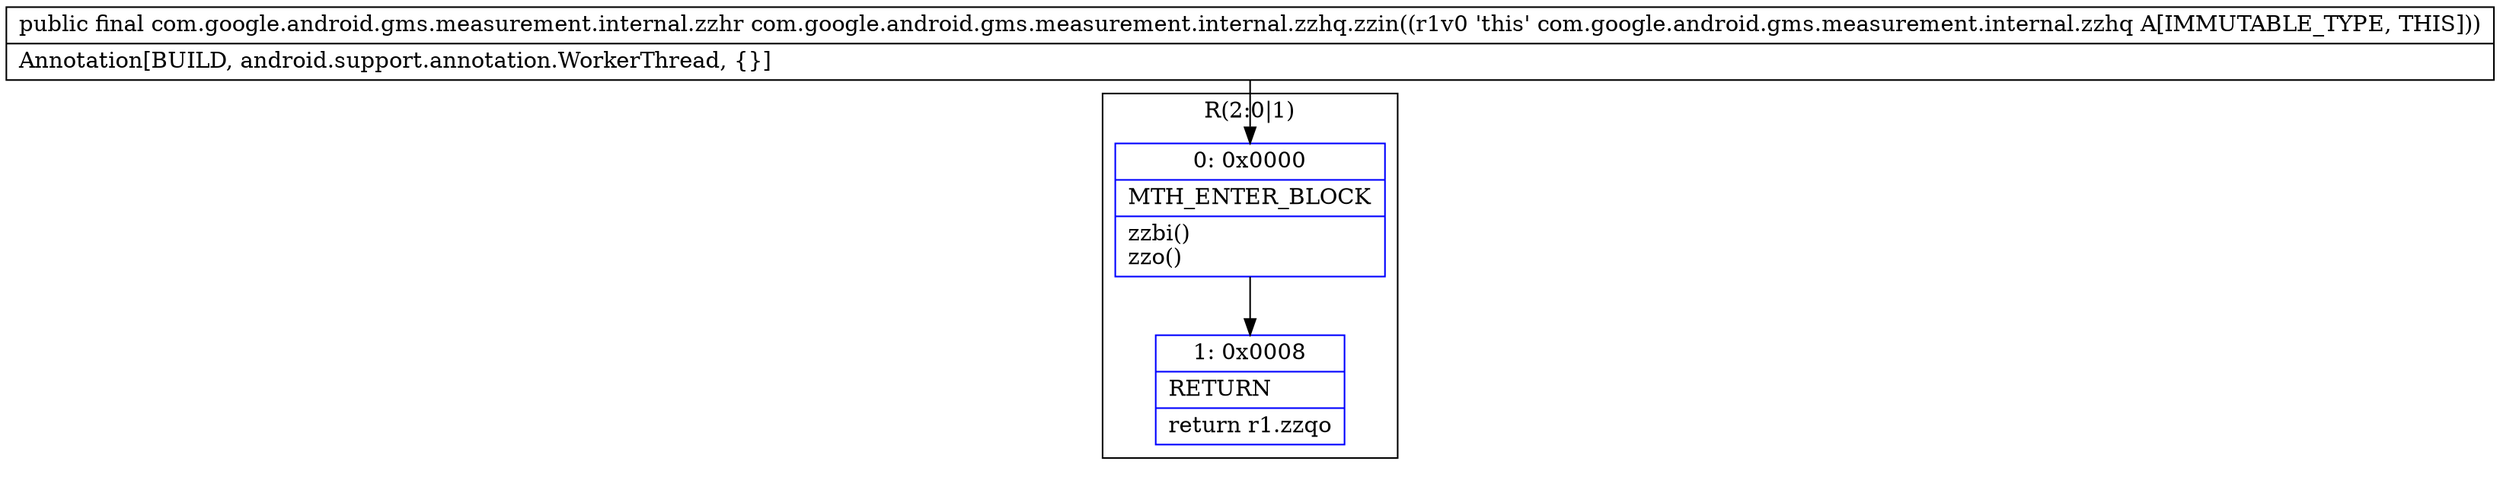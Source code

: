 digraph "CFG forcom.google.android.gms.measurement.internal.zzhq.zzin()Lcom\/google\/android\/gms\/measurement\/internal\/zzhr;" {
subgraph cluster_Region_1696431343 {
label = "R(2:0|1)";
node [shape=record,color=blue];
Node_0 [shape=record,label="{0\:\ 0x0000|MTH_ENTER_BLOCK\l|zzbi()\lzzo()\l}"];
Node_1 [shape=record,label="{1\:\ 0x0008|RETURN\l|return r1.zzqo\l}"];
}
MethodNode[shape=record,label="{public final com.google.android.gms.measurement.internal.zzhr com.google.android.gms.measurement.internal.zzhq.zzin((r1v0 'this' com.google.android.gms.measurement.internal.zzhq A[IMMUTABLE_TYPE, THIS]))  | Annotation[BUILD, android.support.annotation.WorkerThread, \{\}]\l}"];
MethodNode -> Node_0;
Node_0 -> Node_1;
}

